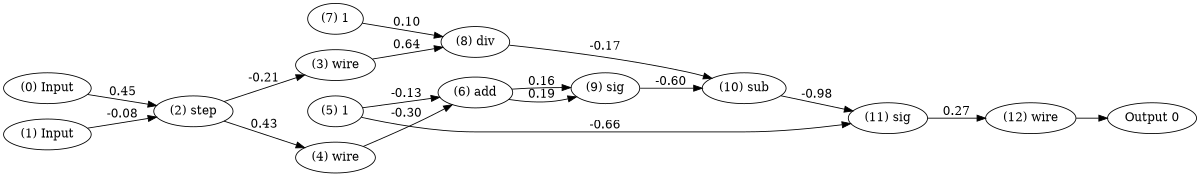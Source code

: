 digraph NeuralNetwork {
rankdir=LR;
size="8,6";
center = true;
node0 [label="(0) Input", color=black, labelfontcolor=black, fontcolor=black];
node1 [label="(1) Input", color=black, labelfontcolor=black, fontcolor=black];
node2 [label="(2) step", color=black, labelfontcolor=black, fontcolor=black];
node1 -> node2 [label="-0.08", labelfontcolor=black, fontcolor=black, bold=true, color=black];
node0 -> node2 [label="0.45", labelfontcolor=black, fontcolor=black, bold=true, color=black];
node3 [label="(3) wire", color=black, labelfontcolor=black, fontcolor=black];
node2 -> node3 [label="-0.21", labelfontcolor=black, fontcolor=black, bold=true, color=black];
node4 [label="(4) wire", color=black, labelfontcolor=black, fontcolor=black];
node2 -> node4 [label="0.43", labelfontcolor=black, fontcolor=black, bold=true, color=black];
node5 [label="(5) 1", color=black, labelfontcolor=black, fontcolor=black];
node6 [label="(6) add", color=black, labelfontcolor=black, fontcolor=black];
node4 -> node6 [label="-0.30", labelfontcolor=black, fontcolor=black, bold=true, color=black];
node5 -> node6 [label="-0.13", labelfontcolor=black, fontcolor=black, bold=true, color=black];
node7 [label="(7) 1", color=black, labelfontcolor=black, fontcolor=black];
node8 [label="(8) div", color=black, labelfontcolor=black, fontcolor=black];
node3 -> node8 [label="0.64", labelfontcolor=black, fontcolor=black, bold=true, color=black];
node7 -> node8 [label="0.10", labelfontcolor=black, fontcolor=black, bold=true, color=black];
node9 [label="(9) sig", color=black, labelfontcolor=black, fontcolor=black];
node6 -> node9 [label="0.19", labelfontcolor=black, fontcolor=black, bold=true, color=black];
node6 -> node9 [label="0.16", labelfontcolor=black, fontcolor=black, bold=true, color=black];
node10 [label="(10) sub", color=black, labelfontcolor=black, fontcolor=black];
node9 -> node10 [label="-0.60", labelfontcolor=black, fontcolor=black, bold=true, color=black];
node8 -> node10 [label="-0.17", labelfontcolor=black, fontcolor=black, bold=true, color=black];
node11 [label="(11) sig", color=black, labelfontcolor=black, fontcolor=black];
node10 -> node11 [label="-0.98", labelfontcolor=black, fontcolor=black, bold=true, color=black];
node5 -> node11 [label="-0.66", labelfontcolor=black, fontcolor=black, bold=true, color=black];
node12 [label="(12) wire", color=black, labelfontcolor=black, fontcolor=black];
node11 -> node12 [label="0.27", labelfontcolor=black, fontcolor=black, bold=true, color=black];
node13 [label="Output 0", color=black, labelfontcolor=black, fontcolor=black];
node12 -> node13 [labelfontcolor=black, fontcolor=black, bold=true, color=black];
{ rank = source; "node0"; "node1"; }
{ rank = max;"node13"; }
}